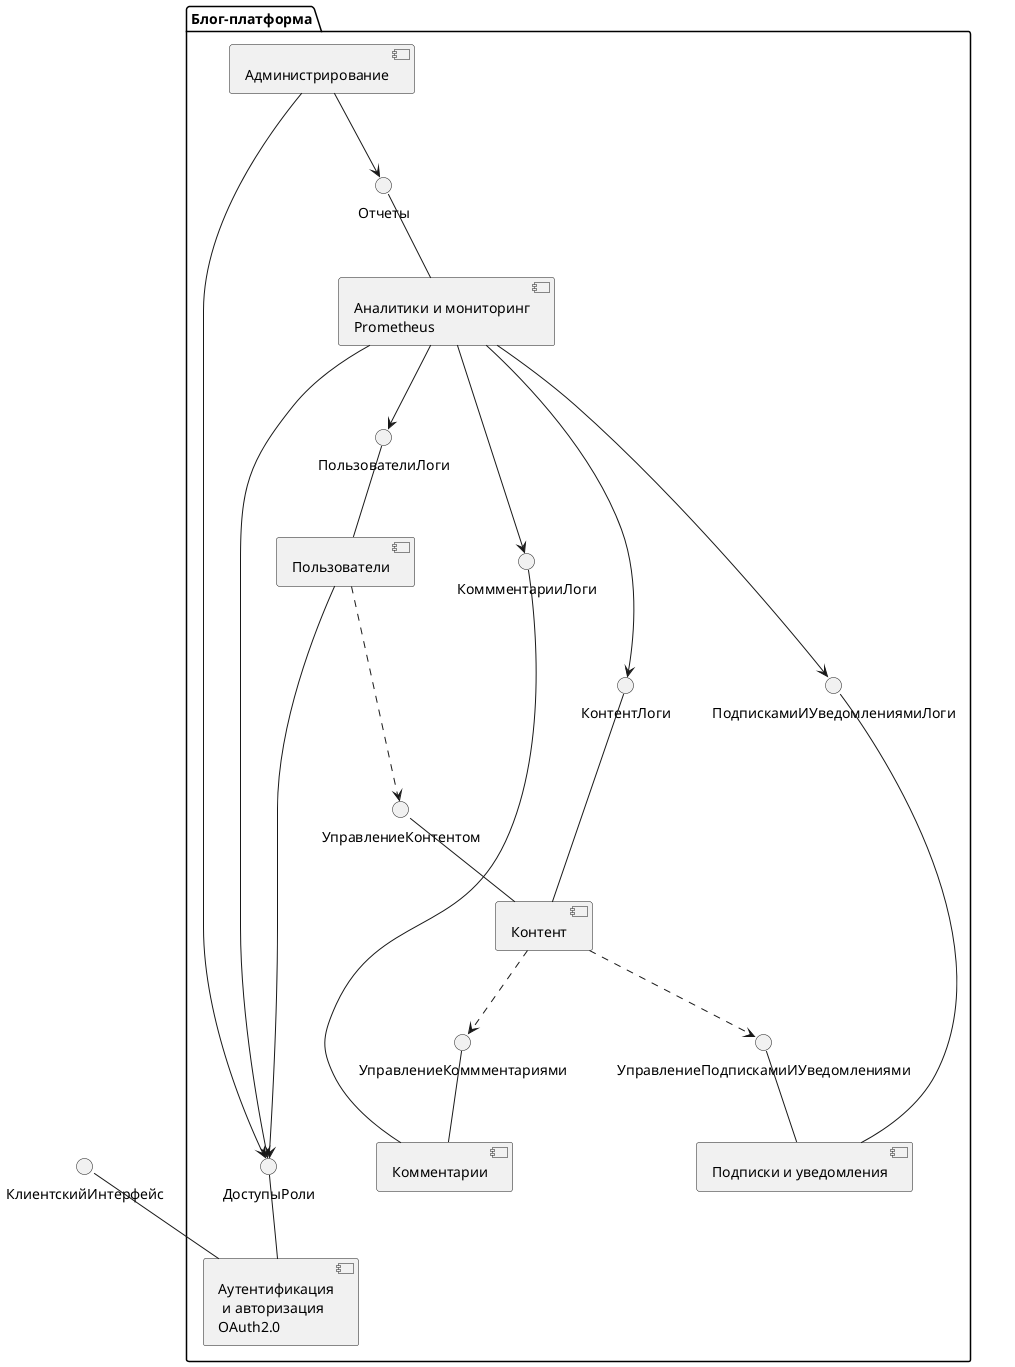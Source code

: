 @startuml

()КлиентскийИнтерфейс 


package "Блог-платформа" {
[Аутентификация\n и авторизация\nOAuth2.0]  as Comp1
'Этот сервис отвечает за аутентификацию пользователей и управление их доступом к ресурсам платформы. Он может использовать протоколы OAuth или JWT для выдачи токенов доступа.

()ДоступыРоли -- Comp1 
()КлиентскийИнтерфейс -- Comp1 





[Пользователи] as Comp2
()ПользователиЛоги -- Comp2
'Этот сервис отвечает за управление учетными записями пользователей, их профилями, ролями и правами доступа.

[Контент] as Comp3
()УправлениеКонтентом -- Comp3
()КонтентЛоги -- Comp3
'Этот сервис отвечает за управление статьями, постами, комментариями и другим контентом блога. Он обеспечивает CRUD операции над контентом и его модерацию.

[Комментарии] as Comp4
()УправлениеКоммментариями -- Comp4
()КоммментарииЛоги -- Comp4

'Этот сервис специализируется на управлении комментариями к постам блога. Он обеспечивает добавление, редактирование и удаление комментариев, а также их модерацию.

[Подписки и уведомления] as Comp5
()УправлениеПодпискамиИУведомлениями -- Comp5
()ПодпискамиИУведомлениямиЛоги - Comp5
'Этот сервис отвечает за управление подписками пользователей на авторов, теги или конкретные посты, а также за отправку уведомлений о новом контенте или активности в блоге.

[Аналитики и мониторинг\nPrometheus] as Comp6
()Отчеты -- Comp6

'Этот сервис собирает и анализирует данные о активности пользователей на платформе, такие как количество посещений, просмотров и взаимодействий с контентом. Он также отвечает за мониторинг состояния микросервисов и обеспечение их доступности и производительности.

[Администрирование] as Comp7
'Этот сервис предоставляет интерфейс администратора для управления конфигурацией и мониторингом платформы, а также для выполнения операций администрирования, таких как управление пользователями и контентом, настройка безопасности и масштабируемости.


[Comp2] -----> [ДоступыРоли]
[Comp2] ...> [УправлениеКонтентом]
[Comp3] ..> [УправлениеКоммментариями]
[Comp3] ..> [УправлениеПодпискамиИУведомлениями]
[Comp6] --------> [ДоступыРоли]
[Comp6] --> [ПодпискамиИУведомлениямиЛоги]
[Comp6] --> [ПользователиЛоги]

[Comp6] --> [КоммментарииЛоги]
[Comp6] --> [КонтентЛоги]
[Comp7] --> [Отчеты]
[Comp7] --> [ДоступыРоли]
}

@enduml
